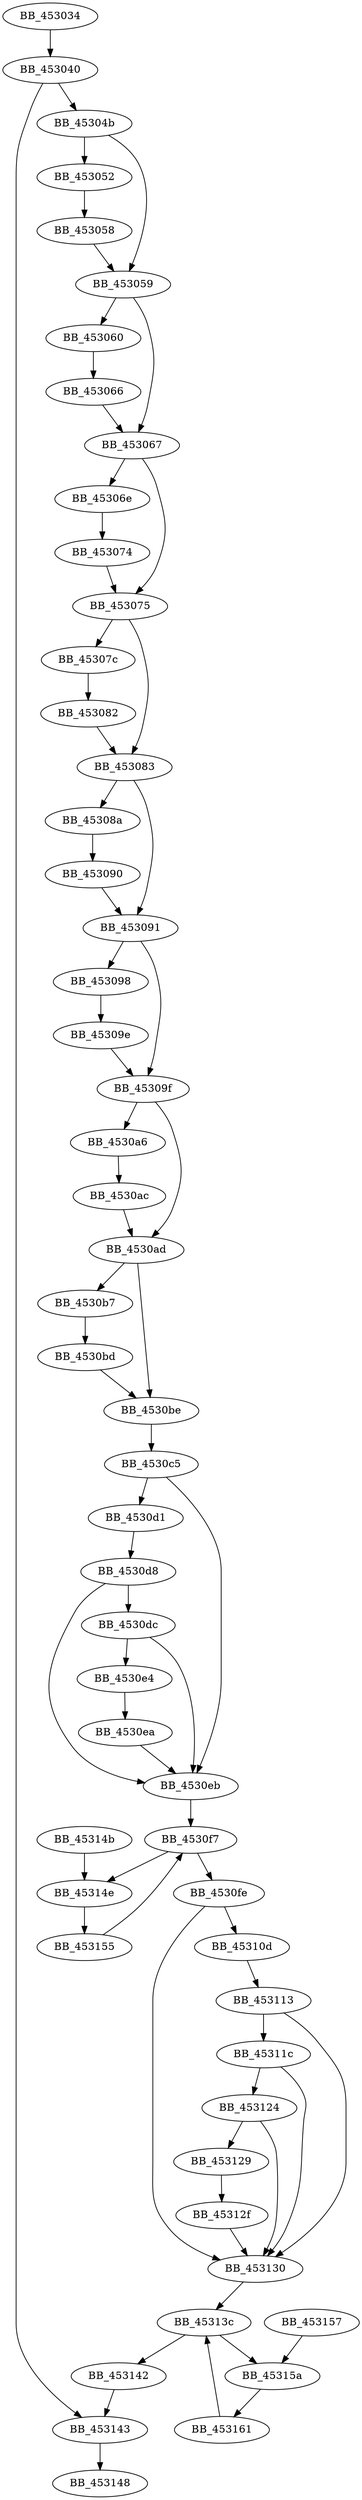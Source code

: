 DiGraph sub_453034{
BB_453034->BB_453040
BB_453040->BB_45304b
BB_453040->BB_453143
BB_45304b->BB_453052
BB_45304b->BB_453059
BB_453052->BB_453058
BB_453058->BB_453059
BB_453059->BB_453060
BB_453059->BB_453067
BB_453060->BB_453066
BB_453066->BB_453067
BB_453067->BB_45306e
BB_453067->BB_453075
BB_45306e->BB_453074
BB_453074->BB_453075
BB_453075->BB_45307c
BB_453075->BB_453083
BB_45307c->BB_453082
BB_453082->BB_453083
BB_453083->BB_45308a
BB_453083->BB_453091
BB_45308a->BB_453090
BB_453090->BB_453091
BB_453091->BB_453098
BB_453091->BB_45309f
BB_453098->BB_45309e
BB_45309e->BB_45309f
BB_45309f->BB_4530a6
BB_45309f->BB_4530ad
BB_4530a6->BB_4530ac
BB_4530ac->BB_4530ad
BB_4530ad->BB_4530b7
BB_4530ad->BB_4530be
BB_4530b7->BB_4530bd
BB_4530bd->BB_4530be
BB_4530be->BB_4530c5
BB_4530c5->BB_4530d1
BB_4530c5->BB_4530eb
BB_4530d1->BB_4530d8
BB_4530d8->BB_4530dc
BB_4530d8->BB_4530eb
BB_4530dc->BB_4530e4
BB_4530dc->BB_4530eb
BB_4530e4->BB_4530ea
BB_4530ea->BB_4530eb
BB_4530eb->BB_4530f7
BB_4530f7->BB_4530fe
BB_4530f7->BB_45314e
BB_4530fe->BB_45310d
BB_4530fe->BB_453130
BB_45310d->BB_453113
BB_453113->BB_45311c
BB_453113->BB_453130
BB_45311c->BB_453124
BB_45311c->BB_453130
BB_453124->BB_453129
BB_453124->BB_453130
BB_453129->BB_45312f
BB_45312f->BB_453130
BB_453130->BB_45313c
BB_45313c->BB_453142
BB_45313c->BB_45315a
BB_453142->BB_453143
BB_453143->BB_453148
BB_45314b->BB_45314e
BB_45314e->BB_453155
BB_453155->BB_4530f7
BB_453157->BB_45315a
BB_45315a->BB_453161
BB_453161->BB_45313c
}
